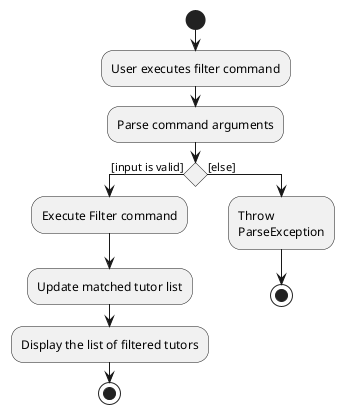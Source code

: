 @startuml
start
:User executes filter command;
:Parse command arguments;

if () then ([input is valid])
    :Execute Filter command;
    :Update matched tutor list;
    :Display the list of filtered tutors;
    stop
else ([else])
    :Throw \nParseException;
stop
@enduml

